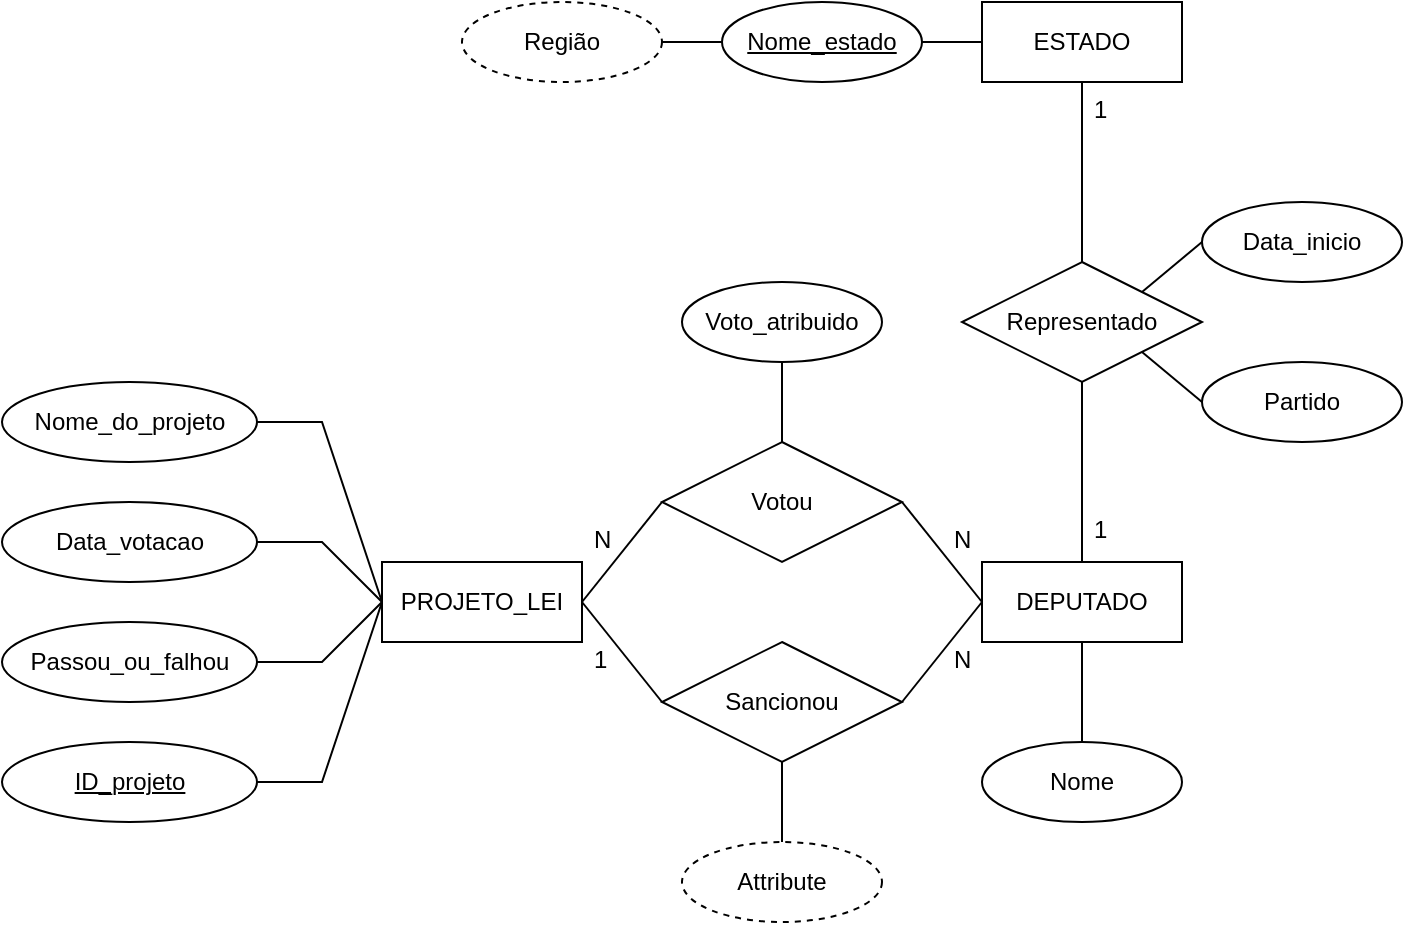 <mxfile version="24.2.5" type="device">
  <diagram name="Página-1" id="nThe7MnAhd8p3syZMoPx">
    <mxGraphModel dx="724" dy="390" grid="1" gridSize="10" guides="1" tooltips="1" connect="1" arrows="1" fold="1" page="1" pageScale="1" pageWidth="1169" pageHeight="827" math="0" shadow="0">
      <root>
        <mxCell id="0" />
        <mxCell id="1" parent="0" />
        <mxCell id="UvD_ujq4C2gQ1iOHRyR_-6" value="DEPUTADO" style="whiteSpace=wrap;html=1;align=center;" parent="1" vertex="1">
          <mxGeometry x="510" y="630" width="100" height="40" as="geometry" />
        </mxCell>
        <mxCell id="UvD_ujq4C2gQ1iOHRyR_-7" value="Nome" style="ellipse;whiteSpace=wrap;html=1;align=center;" parent="1" vertex="1">
          <mxGeometry x="510" y="720" width="100" height="40" as="geometry" />
        </mxCell>
        <mxCell id="UvD_ujq4C2gQ1iOHRyR_-9" value="Representado" style="shape=rhombus;perimeter=rhombusPerimeter;whiteSpace=wrap;html=1;align=center;" parent="1" vertex="1">
          <mxGeometry x="500" y="480" width="120" height="60" as="geometry" />
        </mxCell>
        <mxCell id="UvD_ujq4C2gQ1iOHRyR_-11" value="" style="endArrow=none;html=1;rounded=0;exitX=0.5;exitY=1;exitDx=0;exitDy=0;entryX=0.5;entryY=0;entryDx=0;entryDy=0;" parent="1" source="UvD_ujq4C2gQ1iOHRyR_-17" target="UvD_ujq4C2gQ1iOHRyR_-9" edge="1">
          <mxGeometry relative="1" as="geometry">
            <mxPoint x="188" y="401" as="sourcePoint" />
            <mxPoint x="268" y="381" as="targetPoint" />
          </mxGeometry>
        </mxCell>
        <mxCell id="UvD_ujq4C2gQ1iOHRyR_-12" value="" style="endArrow=none;html=1;rounded=0;exitX=0;exitY=0.5;exitDx=0;exitDy=0;entryX=1;entryY=0.5;entryDx=0;entryDy=0;" parent="1" source="VIbCozdg7EP16bHc_q9c-10" target="VIbCozdg7EP16bHc_q9c-4" edge="1">
          <mxGeometry relative="1" as="geometry">
            <mxPoint x="298" y="371" as="sourcePoint" />
            <mxPoint x="108" y="360" as="targetPoint" />
          </mxGeometry>
        </mxCell>
        <mxCell id="UvD_ujq4C2gQ1iOHRyR_-15" value="" style="endArrow=none;html=1;rounded=0;entryX=0.5;entryY=0;entryDx=0;entryDy=0;exitX=0.5;exitY=1;exitDx=0;exitDy=0;" parent="1" source="UvD_ujq4C2gQ1iOHRyR_-9" target="UvD_ujq4C2gQ1iOHRyR_-6" edge="1">
          <mxGeometry relative="1" as="geometry">
            <mxPoint x="368" y="401" as="sourcePoint" />
            <mxPoint x="418" y="401" as="targetPoint" />
          </mxGeometry>
        </mxCell>
        <mxCell id="UvD_ujq4C2gQ1iOHRyR_-17" value="ESTADO" style="whiteSpace=wrap;html=1;align=center;" parent="1" vertex="1">
          <mxGeometry x="510" y="350" width="100" height="40" as="geometry" />
        </mxCell>
        <mxCell id="UvD_ujq4C2gQ1iOHRyR_-19" value="Partido" style="ellipse;whiteSpace=wrap;html=1;align=center;" parent="1" vertex="1">
          <mxGeometry x="620" y="530" width="100" height="40" as="geometry" />
        </mxCell>
        <mxCell id="UvD_ujq4C2gQ1iOHRyR_-20" value="Data_inicio" style="ellipse;whiteSpace=wrap;html=1;align=center;" parent="1" vertex="1">
          <mxGeometry x="620" y="450" width="100" height="40" as="geometry" />
        </mxCell>
        <mxCell id="UvD_ujq4C2gQ1iOHRyR_-21" value="" style="endArrow=none;html=1;rounded=0;exitX=0;exitY=0.5;exitDx=0;exitDy=0;entryX=1;entryY=0;entryDx=0;entryDy=0;" parent="1" source="UvD_ujq4C2gQ1iOHRyR_-20" target="UvD_ujq4C2gQ1iOHRyR_-9" edge="1">
          <mxGeometry relative="1" as="geometry">
            <mxPoint x="108" y="381" as="sourcePoint" />
            <mxPoint x="268" y="381" as="targetPoint" />
          </mxGeometry>
        </mxCell>
        <mxCell id="UvD_ujq4C2gQ1iOHRyR_-26" value="" style="endArrow=none;html=1;rounded=0;exitX=1;exitY=1;exitDx=0;exitDy=0;entryX=0;entryY=0.5;entryDx=0;entryDy=0;" parent="1" source="UvD_ujq4C2gQ1iOHRyR_-9" target="UvD_ujq4C2gQ1iOHRyR_-19" edge="1">
          <mxGeometry relative="1" as="geometry">
            <mxPoint x="378" y="521" as="sourcePoint" />
            <mxPoint x="328" y="596" as="targetPoint" />
          </mxGeometry>
        </mxCell>
        <mxCell id="UvD_ujq4C2gQ1iOHRyR_-28" value="PROJETO_LEI" style="whiteSpace=wrap;html=1;align=center;flipH=1;" parent="1" vertex="1">
          <mxGeometry x="210" y="630" width="100" height="40" as="geometry" />
        </mxCell>
        <mxCell id="UvD_ujq4C2gQ1iOHRyR_-31" value="Data_votacao" style="ellipse;whiteSpace=wrap;html=1;align=center;direction=west;flipH=1;" parent="1" vertex="1">
          <mxGeometry x="20" y="600" width="127.5" height="40" as="geometry" />
        </mxCell>
        <mxCell id="UvD_ujq4C2gQ1iOHRyR_-34" style="edgeStyle=orthogonalEdgeStyle;rounded=0;orthogonalLoop=1;jettySize=auto;html=1;exitX=0.5;exitY=1;exitDx=0;exitDy=0;" parent="1" source="UvD_ujq4C2gQ1iOHRyR_-28" target="UvD_ujq4C2gQ1iOHRyR_-28" edge="1">
          <mxGeometry relative="1" as="geometry" />
        </mxCell>
        <mxCell id="UvD_ujq4C2gQ1iOHRyR_-38" value="Passou_ou_falhou" style="ellipse;whiteSpace=wrap;html=1;align=center;direction=west;flipH=1;" parent="1" vertex="1">
          <mxGeometry x="20" y="660" width="127.5" height="40" as="geometry" />
        </mxCell>
        <mxCell id="UvD_ujq4C2gQ1iOHRyR_-43" value="Nome_do_projeto" style="ellipse;whiteSpace=wrap;html=1;align=center;fontStyle=0;direction=west;flipH=1;" parent="1" vertex="1">
          <mxGeometry x="20" y="540" width="127.5" height="40" as="geometry" />
        </mxCell>
        <mxCell id="UvD_ujq4C2gQ1iOHRyR_-47" value="Votou" style="shape=rhombus;perimeter=rhombusPerimeter;whiteSpace=wrap;html=1;align=center;" parent="1" vertex="1">
          <mxGeometry x="350" y="570" width="120" height="60" as="geometry" />
        </mxCell>
        <mxCell id="UvD_ujq4C2gQ1iOHRyR_-50" value="Voto_atribuido" style="ellipse;whiteSpace=wrap;html=1;align=center;" parent="1" vertex="1">
          <mxGeometry x="360" y="490" width="100" height="40" as="geometry" />
        </mxCell>
        <mxCell id="UvD_ujq4C2gQ1iOHRyR_-51" value="" style="endArrow=none;html=1;rounded=0;entryX=0.5;entryY=1;entryDx=0;entryDy=0;exitX=0.5;exitY=0;exitDx=0;exitDy=0;" parent="1" source="UvD_ujq4C2gQ1iOHRyR_-47" target="UvD_ujq4C2gQ1iOHRyR_-50" edge="1">
          <mxGeometry relative="1" as="geometry">
            <mxPoint x="330" y="560" as="sourcePoint" />
            <mxPoint x="893.5" y="461" as="targetPoint" />
          </mxGeometry>
        </mxCell>
        <mxCell id="UvD_ujq4C2gQ1iOHRyR_-53" value="" style="endArrow=none;html=1;rounded=0;entryX=0;entryY=0.5;entryDx=0;entryDy=0;exitX=0;exitY=0.5;exitDx=0;exitDy=0;" parent="1" source="UvD_ujq4C2gQ1iOHRyR_-28" target="UvD_ujq4C2gQ1iOHRyR_-31" edge="1">
          <mxGeometry relative="1" as="geometry">
            <mxPoint x="220" y="630" as="sourcePoint" />
            <mxPoint x="627.25" y="401" as="targetPoint" />
            <Array as="points">
              <mxPoint x="180" y="620" />
            </Array>
          </mxGeometry>
        </mxCell>
        <mxCell id="UvD_ujq4C2gQ1iOHRyR_-54" value="" style="endArrow=none;html=1;rounded=0;entryX=0.5;entryY=1;entryDx=0;entryDy=0;exitX=0.5;exitY=0;exitDx=0;exitDy=0;" parent="1" source="VIbCozdg7EP16bHc_q9c-26" target="VIbCozdg7EP16bHc_q9c-17" edge="1">
          <mxGeometry relative="1" as="geometry">
            <mxPoint x="340" y="750" as="sourcePoint" />
            <mxPoint x="577.25" y="221" as="targetPoint" />
            <Array as="points" />
          </mxGeometry>
        </mxCell>
        <mxCell id="UvD_ujq4C2gQ1iOHRyR_-55" value="" style="endArrow=none;html=1;rounded=0;entryX=0;entryY=0.5;entryDx=0;entryDy=0;exitX=0;exitY=0.5;exitDx=0;exitDy=0;" parent="1" source="UvD_ujq4C2gQ1iOHRyR_-28" target="UvD_ujq4C2gQ1iOHRyR_-43" edge="1">
          <mxGeometry relative="1" as="geometry">
            <mxPoint x="220" y="630" as="sourcePoint" />
            <mxPoint x="594.75" y="251" as="targetPoint" />
            <Array as="points">
              <mxPoint x="180" y="560" />
            </Array>
          </mxGeometry>
        </mxCell>
        <mxCell id="UvD_ujq4C2gQ1iOHRyR_-56" value="" style="endArrow=none;html=1;rounded=0;entryX=0;entryY=0.5;entryDx=0;entryDy=0;exitX=0;exitY=0.5;exitDx=0;exitDy=0;" parent="1" source="UvD_ujq4C2gQ1iOHRyR_-28" target="UvD_ujq4C2gQ1iOHRyR_-38" edge="1">
          <mxGeometry relative="1" as="geometry">
            <mxPoint x="787.25" y="459.75" as="sourcePoint" />
            <mxPoint x="627.25" y="459.75" as="targetPoint" />
            <Array as="points">
              <mxPoint x="180" y="680" />
            </Array>
          </mxGeometry>
        </mxCell>
        <mxCell id="VIbCozdg7EP16bHc_q9c-4" value="Região" style="ellipse;whiteSpace=wrap;html=1;align=center;dashed=1;" vertex="1" parent="1">
          <mxGeometry x="250" y="350" width="100" height="40" as="geometry" />
        </mxCell>
        <mxCell id="VIbCozdg7EP16bHc_q9c-11" value="ID_projeto" style="ellipse;whiteSpace=wrap;html=1;align=center;fontStyle=4" vertex="1" parent="1">
          <mxGeometry x="20" y="720" width="127.5" height="40" as="geometry" />
        </mxCell>
        <mxCell id="VIbCozdg7EP16bHc_q9c-16" value="" style="endArrow=none;html=1;rounded=0;exitX=1;exitY=0.5;exitDx=0;exitDy=0;" edge="1" parent="1" source="VIbCozdg7EP16bHc_q9c-11">
          <mxGeometry relative="1" as="geometry">
            <mxPoint x="280" y="650" as="sourcePoint" />
            <mxPoint x="210" y="650" as="targetPoint" />
            <Array as="points">
              <mxPoint x="180" y="740" />
            </Array>
          </mxGeometry>
        </mxCell>
        <mxCell id="VIbCozdg7EP16bHc_q9c-17" value="Sancionou" style="shape=rhombus;perimeter=rhombusPerimeter;whiteSpace=wrap;html=1;align=center;" vertex="1" parent="1">
          <mxGeometry x="350" y="670" width="120" height="60" as="geometry" />
        </mxCell>
        <mxCell id="VIbCozdg7EP16bHc_q9c-20" value="" style="endArrow=none;html=1;rounded=0;exitX=1;exitY=0.5;exitDx=0;exitDy=0;entryX=0;entryY=0.5;entryDx=0;entryDy=0;" edge="1" parent="1" source="UvD_ujq4C2gQ1iOHRyR_-28" target="VIbCozdg7EP16bHc_q9c-17">
          <mxGeometry relative="1" as="geometry">
            <mxPoint x="250" y="540" as="sourcePoint" />
            <mxPoint x="410" y="540" as="targetPoint" />
          </mxGeometry>
        </mxCell>
        <mxCell id="VIbCozdg7EP16bHc_q9c-21" value="" style="endArrow=none;html=1;rounded=0;exitX=0;exitY=0.5;exitDx=0;exitDy=0;entryX=1;entryY=0.5;entryDx=0;entryDy=0;" edge="1" parent="1" source="UvD_ujq4C2gQ1iOHRyR_-6" target="UvD_ujq4C2gQ1iOHRyR_-47">
          <mxGeometry relative="1" as="geometry">
            <mxPoint x="590" y="680" as="sourcePoint" />
            <mxPoint x="420" y="580" as="targetPoint" />
          </mxGeometry>
        </mxCell>
        <mxCell id="VIbCozdg7EP16bHc_q9c-22" value="" style="endArrow=none;html=1;rounded=0;exitX=0;exitY=0.5;exitDx=0;exitDy=0;entryX=1;entryY=0.5;entryDx=0;entryDy=0;" edge="1" parent="1" source="UvD_ujq4C2gQ1iOHRyR_-6" target="VIbCozdg7EP16bHc_q9c-17">
          <mxGeometry relative="1" as="geometry">
            <mxPoint x="600" y="690" as="sourcePoint" />
            <mxPoint x="430" y="590" as="targetPoint" />
          </mxGeometry>
        </mxCell>
        <mxCell id="VIbCozdg7EP16bHc_q9c-23" value="" style="endArrow=none;html=1;rounded=0;entryX=1;entryY=0.5;entryDx=0;entryDy=0;exitX=0;exitY=0.5;exitDx=0;exitDy=0;" edge="1" parent="1" source="UvD_ujq4C2gQ1iOHRyR_-17" target="VIbCozdg7EP16bHc_q9c-10">
          <mxGeometry relative="1" as="geometry">
            <mxPoint x="560" y="350" as="sourcePoint" />
            <mxPoint x="108" y="360" as="targetPoint" />
          </mxGeometry>
        </mxCell>
        <mxCell id="VIbCozdg7EP16bHc_q9c-10" value="Nome_estado" style="ellipse;whiteSpace=wrap;html=1;align=center;fontStyle=4;" vertex="1" parent="1">
          <mxGeometry x="380" y="350" width="100" height="40" as="geometry" />
        </mxCell>
        <mxCell id="VIbCozdg7EP16bHc_q9c-25" value="" style="endArrow=none;html=1;rounded=0;entryX=0.5;entryY=1;entryDx=0;entryDy=0;exitX=0.5;exitY=0;exitDx=0;exitDy=0;" edge="1" parent="1" source="UvD_ujq4C2gQ1iOHRyR_-7" target="UvD_ujq4C2gQ1iOHRyR_-6">
          <mxGeometry relative="1" as="geometry">
            <mxPoint x="240" y="540" as="sourcePoint" />
            <mxPoint x="400" y="540" as="targetPoint" />
          </mxGeometry>
        </mxCell>
        <mxCell id="VIbCozdg7EP16bHc_q9c-26" value="Attribute" style="ellipse;whiteSpace=wrap;html=1;align=center;dashed=1;" vertex="1" parent="1">
          <mxGeometry x="360" y="770" width="100" height="40" as="geometry" />
        </mxCell>
        <mxCell id="VIbCozdg7EP16bHc_q9c-27" value="N" style="text;strokeColor=none;fillColor=none;spacingLeft=4;spacingRight=4;overflow=hidden;rotatable=0;points=[[0,0.5],[1,0.5]];portConstraint=eastwest;fontSize=12;whiteSpace=wrap;html=1;" vertex="1" parent="1">
          <mxGeometry x="490" y="665" width="40" height="30" as="geometry" />
        </mxCell>
        <mxCell id="VIbCozdg7EP16bHc_q9c-28" value="1" style="text;strokeColor=none;fillColor=none;spacingLeft=4;spacingRight=4;overflow=hidden;rotatable=0;points=[[0,0.5],[1,0.5]];portConstraint=eastwest;fontSize=12;whiteSpace=wrap;html=1;" vertex="1" parent="1">
          <mxGeometry x="310" y="665" width="30" height="30" as="geometry" />
        </mxCell>
        <mxCell id="VIbCozdg7EP16bHc_q9c-31" value="" style="endArrow=none;html=1;rounded=0;exitX=0;exitY=0.5;exitDx=0;exitDy=0;" edge="1" parent="1" source="UvD_ujq4C2gQ1iOHRyR_-47">
          <mxGeometry relative="1" as="geometry">
            <mxPoint x="350" y="600" as="sourcePoint" />
            <mxPoint x="310" y="650" as="targetPoint" />
            <Array as="points" />
          </mxGeometry>
        </mxCell>
        <mxCell id="VIbCozdg7EP16bHc_q9c-32" value="N" style="text;strokeColor=none;fillColor=none;spacingLeft=4;spacingRight=4;overflow=hidden;rotatable=0;points=[[0,0.5],[1,0.5]];portConstraint=eastwest;fontSize=12;whiteSpace=wrap;html=1;" vertex="1" parent="1">
          <mxGeometry x="490" y="605" width="40" height="30" as="geometry" />
        </mxCell>
        <mxCell id="VIbCozdg7EP16bHc_q9c-34" value="N" style="text;strokeColor=none;fillColor=none;spacingLeft=4;spacingRight=4;overflow=hidden;rotatable=0;points=[[0,0.5],[1,0.5]];portConstraint=eastwest;fontSize=12;whiteSpace=wrap;html=1;" vertex="1" parent="1">
          <mxGeometry x="310" y="605" width="40" height="30" as="geometry" />
        </mxCell>
        <mxCell id="VIbCozdg7EP16bHc_q9c-35" value="1" style="text;strokeColor=none;fillColor=none;spacingLeft=4;spacingRight=4;overflow=hidden;rotatable=0;points=[[0,0.5],[1,0.5]];portConstraint=eastwest;fontSize=12;whiteSpace=wrap;html=1;" vertex="1" parent="1">
          <mxGeometry x="560" y="390" width="40" height="30" as="geometry" />
        </mxCell>
        <mxCell id="VIbCozdg7EP16bHc_q9c-36" value="1" style="text;strokeColor=none;fillColor=none;spacingLeft=4;spacingRight=4;overflow=hidden;rotatable=0;points=[[0,0.5],[1,0.5]];portConstraint=eastwest;fontSize=12;whiteSpace=wrap;html=1;" vertex="1" parent="1">
          <mxGeometry x="560" y="600" width="40" height="30" as="geometry" />
        </mxCell>
      </root>
    </mxGraphModel>
  </diagram>
</mxfile>
